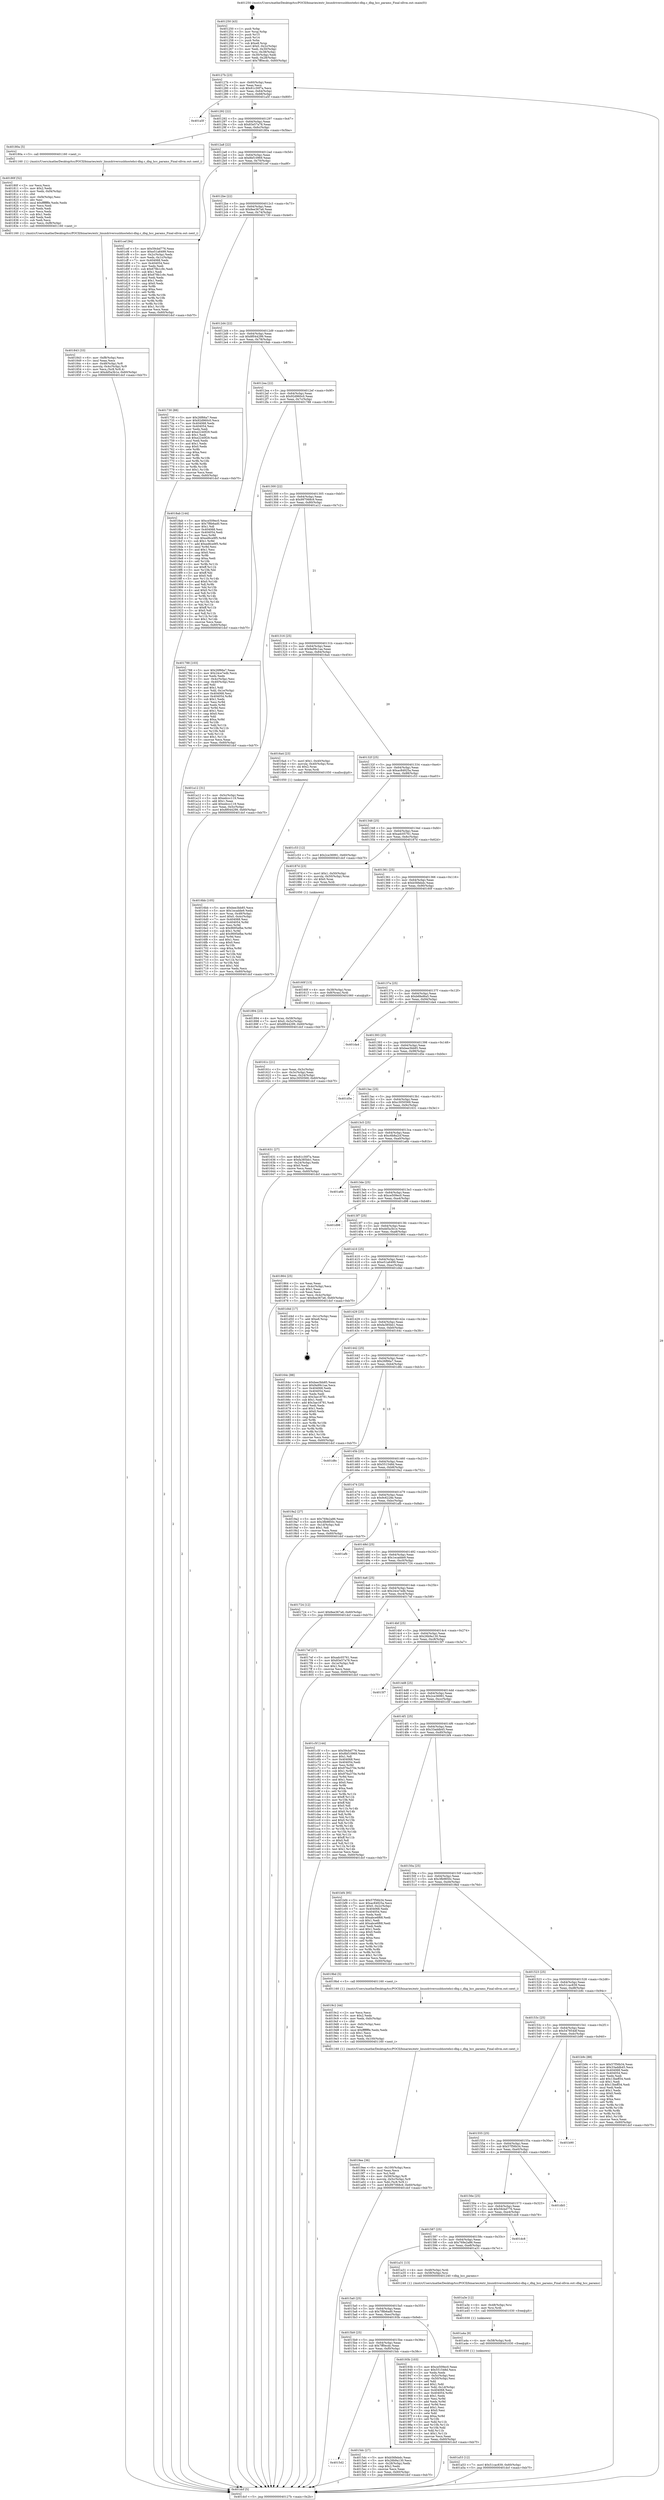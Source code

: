 digraph "0x401250" {
  label = "0x401250 (/mnt/c/Users/mathe/Desktop/tcc/POCII/binaries/extr_linuxdriversusbhostehci-dbg.c_dbg_hcc_params_Final-ollvm.out::main(0))"
  labelloc = "t"
  node[shape=record]

  Entry [label="",width=0.3,height=0.3,shape=circle,fillcolor=black,style=filled]
  "0x40127b" [label="{
     0x40127b [23]\l
     | [instrs]\l
     &nbsp;&nbsp;0x40127b \<+3\>: mov -0x60(%rbp),%eax\l
     &nbsp;&nbsp;0x40127e \<+2\>: mov %eax,%ecx\l
     &nbsp;&nbsp;0x401280 \<+6\>: sub $0x81c30f7a,%ecx\l
     &nbsp;&nbsp;0x401286 \<+3\>: mov %eax,-0x64(%rbp)\l
     &nbsp;&nbsp;0x401289 \<+3\>: mov %ecx,-0x68(%rbp)\l
     &nbsp;&nbsp;0x40128c \<+6\>: je 0000000000401a5f \<main+0x80f\>\l
  }"]
  "0x401a5f" [label="{
     0x401a5f\l
  }", style=dashed]
  "0x401292" [label="{
     0x401292 [22]\l
     | [instrs]\l
     &nbsp;&nbsp;0x401292 \<+5\>: jmp 0000000000401297 \<main+0x47\>\l
     &nbsp;&nbsp;0x401297 \<+3\>: mov -0x64(%rbp),%eax\l
     &nbsp;&nbsp;0x40129a \<+5\>: sub $0x83e57a78,%eax\l
     &nbsp;&nbsp;0x40129f \<+3\>: mov %eax,-0x6c(%rbp)\l
     &nbsp;&nbsp;0x4012a2 \<+6\>: je 000000000040180a \<main+0x5ba\>\l
  }"]
  Exit [label="",width=0.3,height=0.3,shape=circle,fillcolor=black,style=filled,peripheries=2]
  "0x40180a" [label="{
     0x40180a [5]\l
     | [instrs]\l
     &nbsp;&nbsp;0x40180a \<+5\>: call 0000000000401160 \<next_i\>\l
     | [calls]\l
     &nbsp;&nbsp;0x401160 \{1\} (/mnt/c/Users/mathe/Desktop/tcc/POCII/binaries/extr_linuxdriversusbhostehci-dbg.c_dbg_hcc_params_Final-ollvm.out::next_i)\l
  }"]
  "0x4012a8" [label="{
     0x4012a8 [22]\l
     | [instrs]\l
     &nbsp;&nbsp;0x4012a8 \<+5\>: jmp 00000000004012ad \<main+0x5d\>\l
     &nbsp;&nbsp;0x4012ad \<+3\>: mov -0x64(%rbp),%eax\l
     &nbsp;&nbsp;0x4012b0 \<+5\>: sub $0x8bf10969,%eax\l
     &nbsp;&nbsp;0x4012b5 \<+3\>: mov %eax,-0x70(%rbp)\l
     &nbsp;&nbsp;0x4012b8 \<+6\>: je 0000000000401cef \<main+0xa9f\>\l
  }"]
  "0x401a53" [label="{
     0x401a53 [12]\l
     | [instrs]\l
     &nbsp;&nbsp;0x401a53 \<+7\>: movl $0x51cac839,-0x60(%rbp)\l
     &nbsp;&nbsp;0x401a5a \<+5\>: jmp 0000000000401dcf \<main+0xb7f\>\l
  }"]
  "0x401cef" [label="{
     0x401cef [94]\l
     | [instrs]\l
     &nbsp;&nbsp;0x401cef \<+5\>: mov $0x59cbd776,%eax\l
     &nbsp;&nbsp;0x401cf4 \<+5\>: mov $0xe51a6499,%ecx\l
     &nbsp;&nbsp;0x401cf9 \<+3\>: mov -0x2c(%rbp),%edx\l
     &nbsp;&nbsp;0x401cfc \<+3\>: mov %edx,-0x1c(%rbp)\l
     &nbsp;&nbsp;0x401cff \<+7\>: mov 0x404068,%edx\l
     &nbsp;&nbsp;0x401d06 \<+7\>: mov 0x404054,%esi\l
     &nbsp;&nbsp;0x401d0d \<+2\>: mov %edx,%edi\l
     &nbsp;&nbsp;0x401d0f \<+6\>: sub $0x678b1c9c,%edi\l
     &nbsp;&nbsp;0x401d15 \<+3\>: sub $0x1,%edi\l
     &nbsp;&nbsp;0x401d18 \<+6\>: add $0x678b1c9c,%edi\l
     &nbsp;&nbsp;0x401d1e \<+3\>: imul %edi,%edx\l
     &nbsp;&nbsp;0x401d21 \<+3\>: and $0x1,%edx\l
     &nbsp;&nbsp;0x401d24 \<+3\>: cmp $0x0,%edx\l
     &nbsp;&nbsp;0x401d27 \<+4\>: sete %r8b\l
     &nbsp;&nbsp;0x401d2b \<+3\>: cmp $0xa,%esi\l
     &nbsp;&nbsp;0x401d2e \<+4\>: setl %r9b\l
     &nbsp;&nbsp;0x401d32 \<+3\>: mov %r8b,%r10b\l
     &nbsp;&nbsp;0x401d35 \<+3\>: and %r9b,%r10b\l
     &nbsp;&nbsp;0x401d38 \<+3\>: xor %r9b,%r8b\l
     &nbsp;&nbsp;0x401d3b \<+3\>: or %r8b,%r10b\l
     &nbsp;&nbsp;0x401d3e \<+4\>: test $0x1,%r10b\l
     &nbsp;&nbsp;0x401d42 \<+3\>: cmovne %ecx,%eax\l
     &nbsp;&nbsp;0x401d45 \<+3\>: mov %eax,-0x60(%rbp)\l
     &nbsp;&nbsp;0x401d48 \<+5\>: jmp 0000000000401dcf \<main+0xb7f\>\l
  }"]
  "0x4012be" [label="{
     0x4012be [22]\l
     | [instrs]\l
     &nbsp;&nbsp;0x4012be \<+5\>: jmp 00000000004012c3 \<main+0x73\>\l
     &nbsp;&nbsp;0x4012c3 \<+3\>: mov -0x64(%rbp),%eax\l
     &nbsp;&nbsp;0x4012c6 \<+5\>: sub $0x8ee367a6,%eax\l
     &nbsp;&nbsp;0x4012cb \<+3\>: mov %eax,-0x74(%rbp)\l
     &nbsp;&nbsp;0x4012ce \<+6\>: je 0000000000401730 \<main+0x4e0\>\l
  }"]
  "0x401a4a" [label="{
     0x401a4a [9]\l
     | [instrs]\l
     &nbsp;&nbsp;0x401a4a \<+4\>: mov -0x58(%rbp),%rdi\l
     &nbsp;&nbsp;0x401a4e \<+5\>: call 0000000000401030 \<free@plt\>\l
     | [calls]\l
     &nbsp;&nbsp;0x401030 \{1\} (unknown)\l
  }"]
  "0x401730" [label="{
     0x401730 [88]\l
     | [instrs]\l
     &nbsp;&nbsp;0x401730 \<+5\>: mov $0x26f66a7,%eax\l
     &nbsp;&nbsp;0x401735 \<+5\>: mov $0x92d960c0,%ecx\l
     &nbsp;&nbsp;0x40173a \<+7\>: mov 0x404068,%edx\l
     &nbsp;&nbsp;0x401741 \<+7\>: mov 0x404054,%esi\l
     &nbsp;&nbsp;0x401748 \<+2\>: mov %edx,%edi\l
     &nbsp;&nbsp;0x40174a \<+6\>: add $0xe2240f29,%edi\l
     &nbsp;&nbsp;0x401750 \<+3\>: sub $0x1,%edi\l
     &nbsp;&nbsp;0x401753 \<+6\>: sub $0xe2240f29,%edi\l
     &nbsp;&nbsp;0x401759 \<+3\>: imul %edi,%edx\l
     &nbsp;&nbsp;0x40175c \<+3\>: and $0x1,%edx\l
     &nbsp;&nbsp;0x40175f \<+3\>: cmp $0x0,%edx\l
     &nbsp;&nbsp;0x401762 \<+4\>: sete %r8b\l
     &nbsp;&nbsp;0x401766 \<+3\>: cmp $0xa,%esi\l
     &nbsp;&nbsp;0x401769 \<+4\>: setl %r9b\l
     &nbsp;&nbsp;0x40176d \<+3\>: mov %r8b,%r10b\l
     &nbsp;&nbsp;0x401770 \<+3\>: and %r9b,%r10b\l
     &nbsp;&nbsp;0x401773 \<+3\>: xor %r9b,%r8b\l
     &nbsp;&nbsp;0x401776 \<+3\>: or %r8b,%r10b\l
     &nbsp;&nbsp;0x401779 \<+4\>: test $0x1,%r10b\l
     &nbsp;&nbsp;0x40177d \<+3\>: cmovne %ecx,%eax\l
     &nbsp;&nbsp;0x401780 \<+3\>: mov %eax,-0x60(%rbp)\l
     &nbsp;&nbsp;0x401783 \<+5\>: jmp 0000000000401dcf \<main+0xb7f\>\l
  }"]
  "0x4012d4" [label="{
     0x4012d4 [22]\l
     | [instrs]\l
     &nbsp;&nbsp;0x4012d4 \<+5\>: jmp 00000000004012d9 \<main+0x89\>\l
     &nbsp;&nbsp;0x4012d9 \<+3\>: mov -0x64(%rbp),%eax\l
     &nbsp;&nbsp;0x4012dc \<+5\>: sub $0x8f044299,%eax\l
     &nbsp;&nbsp;0x4012e1 \<+3\>: mov %eax,-0x78(%rbp)\l
     &nbsp;&nbsp;0x4012e4 \<+6\>: je 00000000004018ab \<main+0x65b\>\l
  }"]
  "0x401a3e" [label="{
     0x401a3e [12]\l
     | [instrs]\l
     &nbsp;&nbsp;0x401a3e \<+4\>: mov -0x48(%rbp),%rsi\l
     &nbsp;&nbsp;0x401a42 \<+3\>: mov %rsi,%rdi\l
     &nbsp;&nbsp;0x401a45 \<+5\>: call 0000000000401030 \<free@plt\>\l
     | [calls]\l
     &nbsp;&nbsp;0x401030 \{1\} (unknown)\l
  }"]
  "0x4018ab" [label="{
     0x4018ab [144]\l
     | [instrs]\l
     &nbsp;&nbsp;0x4018ab \<+5\>: mov $0xce509ec0,%eax\l
     &nbsp;&nbsp;0x4018b0 \<+5\>: mov $0x7f8b6ad0,%ecx\l
     &nbsp;&nbsp;0x4018b5 \<+2\>: mov $0x1,%dl\l
     &nbsp;&nbsp;0x4018b7 \<+7\>: mov 0x404068,%esi\l
     &nbsp;&nbsp;0x4018be \<+7\>: mov 0x404054,%edi\l
     &nbsp;&nbsp;0x4018c5 \<+3\>: mov %esi,%r8d\l
     &nbsp;&nbsp;0x4018c8 \<+7\>: sub $0xed6ce9f5,%r8d\l
     &nbsp;&nbsp;0x4018cf \<+4\>: sub $0x1,%r8d\l
     &nbsp;&nbsp;0x4018d3 \<+7\>: add $0xed6ce9f5,%r8d\l
     &nbsp;&nbsp;0x4018da \<+4\>: imul %r8d,%esi\l
     &nbsp;&nbsp;0x4018de \<+3\>: and $0x1,%esi\l
     &nbsp;&nbsp;0x4018e1 \<+3\>: cmp $0x0,%esi\l
     &nbsp;&nbsp;0x4018e4 \<+4\>: sete %r9b\l
     &nbsp;&nbsp;0x4018e8 \<+3\>: cmp $0xa,%edi\l
     &nbsp;&nbsp;0x4018eb \<+4\>: setl %r10b\l
     &nbsp;&nbsp;0x4018ef \<+3\>: mov %r9b,%r11b\l
     &nbsp;&nbsp;0x4018f2 \<+4\>: xor $0xff,%r11b\l
     &nbsp;&nbsp;0x4018f6 \<+3\>: mov %r10b,%bl\l
     &nbsp;&nbsp;0x4018f9 \<+3\>: xor $0xff,%bl\l
     &nbsp;&nbsp;0x4018fc \<+3\>: xor $0x0,%dl\l
     &nbsp;&nbsp;0x4018ff \<+3\>: mov %r11b,%r14b\l
     &nbsp;&nbsp;0x401902 \<+4\>: and $0x0,%r14b\l
     &nbsp;&nbsp;0x401906 \<+3\>: and %dl,%r9b\l
     &nbsp;&nbsp;0x401909 \<+3\>: mov %bl,%r15b\l
     &nbsp;&nbsp;0x40190c \<+4\>: and $0x0,%r15b\l
     &nbsp;&nbsp;0x401910 \<+3\>: and %dl,%r10b\l
     &nbsp;&nbsp;0x401913 \<+3\>: or %r9b,%r14b\l
     &nbsp;&nbsp;0x401916 \<+3\>: or %r10b,%r15b\l
     &nbsp;&nbsp;0x401919 \<+3\>: xor %r15b,%r14b\l
     &nbsp;&nbsp;0x40191c \<+3\>: or %bl,%r11b\l
     &nbsp;&nbsp;0x40191f \<+4\>: xor $0xff,%r11b\l
     &nbsp;&nbsp;0x401923 \<+3\>: or $0x0,%dl\l
     &nbsp;&nbsp;0x401926 \<+3\>: and %dl,%r11b\l
     &nbsp;&nbsp;0x401929 \<+3\>: or %r11b,%r14b\l
     &nbsp;&nbsp;0x40192c \<+4\>: test $0x1,%r14b\l
     &nbsp;&nbsp;0x401930 \<+3\>: cmovne %ecx,%eax\l
     &nbsp;&nbsp;0x401933 \<+3\>: mov %eax,-0x60(%rbp)\l
     &nbsp;&nbsp;0x401936 \<+5\>: jmp 0000000000401dcf \<main+0xb7f\>\l
  }"]
  "0x4012ea" [label="{
     0x4012ea [22]\l
     | [instrs]\l
     &nbsp;&nbsp;0x4012ea \<+5\>: jmp 00000000004012ef \<main+0x9f\>\l
     &nbsp;&nbsp;0x4012ef \<+3\>: mov -0x64(%rbp),%eax\l
     &nbsp;&nbsp;0x4012f2 \<+5\>: sub $0x92d960c0,%eax\l
     &nbsp;&nbsp;0x4012f7 \<+3\>: mov %eax,-0x7c(%rbp)\l
     &nbsp;&nbsp;0x4012fa \<+6\>: je 0000000000401788 \<main+0x538\>\l
  }"]
  "0x4019ee" [label="{
     0x4019ee [36]\l
     | [instrs]\l
     &nbsp;&nbsp;0x4019ee \<+6\>: mov -0x100(%rbp),%ecx\l
     &nbsp;&nbsp;0x4019f4 \<+3\>: imul %eax,%ecx\l
     &nbsp;&nbsp;0x4019f7 \<+3\>: mov %cl,%dil\l
     &nbsp;&nbsp;0x4019fa \<+4\>: mov -0x58(%rbp),%r8\l
     &nbsp;&nbsp;0x4019fe \<+4\>: movslq -0x5c(%rbp),%r9\l
     &nbsp;&nbsp;0x401a02 \<+4\>: mov %dil,(%r8,%r9,1)\l
     &nbsp;&nbsp;0x401a06 \<+7\>: movl $0x997068c9,-0x60(%rbp)\l
     &nbsp;&nbsp;0x401a0d \<+5\>: jmp 0000000000401dcf \<main+0xb7f\>\l
  }"]
  "0x401788" [label="{
     0x401788 [103]\l
     | [instrs]\l
     &nbsp;&nbsp;0x401788 \<+5\>: mov $0x26f66a7,%eax\l
     &nbsp;&nbsp;0x40178d \<+5\>: mov $0x24ce7edb,%ecx\l
     &nbsp;&nbsp;0x401792 \<+2\>: xor %edx,%edx\l
     &nbsp;&nbsp;0x401794 \<+3\>: mov -0x4c(%rbp),%esi\l
     &nbsp;&nbsp;0x401797 \<+3\>: cmp -0x40(%rbp),%esi\l
     &nbsp;&nbsp;0x40179a \<+4\>: setl %dil\l
     &nbsp;&nbsp;0x40179e \<+4\>: and $0x1,%dil\l
     &nbsp;&nbsp;0x4017a2 \<+4\>: mov %dil,-0x1e(%rbp)\l
     &nbsp;&nbsp;0x4017a6 \<+7\>: mov 0x404068,%esi\l
     &nbsp;&nbsp;0x4017ad \<+8\>: mov 0x404054,%r8d\l
     &nbsp;&nbsp;0x4017b5 \<+3\>: sub $0x1,%edx\l
     &nbsp;&nbsp;0x4017b8 \<+3\>: mov %esi,%r9d\l
     &nbsp;&nbsp;0x4017bb \<+3\>: add %edx,%r9d\l
     &nbsp;&nbsp;0x4017be \<+4\>: imul %r9d,%esi\l
     &nbsp;&nbsp;0x4017c2 \<+3\>: and $0x1,%esi\l
     &nbsp;&nbsp;0x4017c5 \<+3\>: cmp $0x0,%esi\l
     &nbsp;&nbsp;0x4017c8 \<+4\>: sete %dil\l
     &nbsp;&nbsp;0x4017cc \<+4\>: cmp $0xa,%r8d\l
     &nbsp;&nbsp;0x4017d0 \<+4\>: setl %r10b\l
     &nbsp;&nbsp;0x4017d4 \<+3\>: mov %dil,%r11b\l
     &nbsp;&nbsp;0x4017d7 \<+3\>: and %r10b,%r11b\l
     &nbsp;&nbsp;0x4017da \<+3\>: xor %r10b,%dil\l
     &nbsp;&nbsp;0x4017dd \<+3\>: or %dil,%r11b\l
     &nbsp;&nbsp;0x4017e0 \<+4\>: test $0x1,%r11b\l
     &nbsp;&nbsp;0x4017e4 \<+3\>: cmovne %ecx,%eax\l
     &nbsp;&nbsp;0x4017e7 \<+3\>: mov %eax,-0x60(%rbp)\l
     &nbsp;&nbsp;0x4017ea \<+5\>: jmp 0000000000401dcf \<main+0xb7f\>\l
  }"]
  "0x401300" [label="{
     0x401300 [22]\l
     | [instrs]\l
     &nbsp;&nbsp;0x401300 \<+5\>: jmp 0000000000401305 \<main+0xb5\>\l
     &nbsp;&nbsp;0x401305 \<+3\>: mov -0x64(%rbp),%eax\l
     &nbsp;&nbsp;0x401308 \<+5\>: sub $0x997068c9,%eax\l
     &nbsp;&nbsp;0x40130d \<+3\>: mov %eax,-0x80(%rbp)\l
     &nbsp;&nbsp;0x401310 \<+6\>: je 0000000000401a12 \<main+0x7c2\>\l
  }"]
  "0x4019c2" [label="{
     0x4019c2 [44]\l
     | [instrs]\l
     &nbsp;&nbsp;0x4019c2 \<+2\>: xor %ecx,%ecx\l
     &nbsp;&nbsp;0x4019c4 \<+5\>: mov $0x2,%edx\l
     &nbsp;&nbsp;0x4019c9 \<+6\>: mov %edx,-0xfc(%rbp)\l
     &nbsp;&nbsp;0x4019cf \<+1\>: cltd\l
     &nbsp;&nbsp;0x4019d0 \<+6\>: mov -0xfc(%rbp),%esi\l
     &nbsp;&nbsp;0x4019d6 \<+2\>: idiv %esi\l
     &nbsp;&nbsp;0x4019d8 \<+6\>: imul $0xfffffffe,%edx,%edx\l
     &nbsp;&nbsp;0x4019de \<+3\>: sub $0x1,%ecx\l
     &nbsp;&nbsp;0x4019e1 \<+2\>: sub %ecx,%edx\l
     &nbsp;&nbsp;0x4019e3 \<+6\>: mov %edx,-0x100(%rbp)\l
     &nbsp;&nbsp;0x4019e9 \<+5\>: call 0000000000401160 \<next_i\>\l
     | [calls]\l
     &nbsp;&nbsp;0x401160 \{1\} (/mnt/c/Users/mathe/Desktop/tcc/POCII/binaries/extr_linuxdriversusbhostehci-dbg.c_dbg_hcc_params_Final-ollvm.out::next_i)\l
  }"]
  "0x401a12" [label="{
     0x401a12 [31]\l
     | [instrs]\l
     &nbsp;&nbsp;0x401a12 \<+3\>: mov -0x5c(%rbp),%eax\l
     &nbsp;&nbsp;0x401a15 \<+5\>: sub $0xedccc119,%eax\l
     &nbsp;&nbsp;0x401a1a \<+3\>: add $0x1,%eax\l
     &nbsp;&nbsp;0x401a1d \<+5\>: add $0xedccc119,%eax\l
     &nbsp;&nbsp;0x401a22 \<+3\>: mov %eax,-0x5c(%rbp)\l
     &nbsp;&nbsp;0x401a25 \<+7\>: movl $0x8f044299,-0x60(%rbp)\l
     &nbsp;&nbsp;0x401a2c \<+5\>: jmp 0000000000401dcf \<main+0xb7f\>\l
  }"]
  "0x401316" [label="{
     0x401316 [25]\l
     | [instrs]\l
     &nbsp;&nbsp;0x401316 \<+5\>: jmp 000000000040131b \<main+0xcb\>\l
     &nbsp;&nbsp;0x40131b \<+3\>: mov -0x64(%rbp),%eax\l
     &nbsp;&nbsp;0x40131e \<+5\>: sub $0x9a99c1aa,%eax\l
     &nbsp;&nbsp;0x401323 \<+6\>: mov %eax,-0x84(%rbp)\l
     &nbsp;&nbsp;0x401329 \<+6\>: je 00000000004016a4 \<main+0x454\>\l
  }"]
  "0x401894" [label="{
     0x401894 [23]\l
     | [instrs]\l
     &nbsp;&nbsp;0x401894 \<+4\>: mov %rax,-0x58(%rbp)\l
     &nbsp;&nbsp;0x401898 \<+7\>: movl $0x0,-0x5c(%rbp)\l
     &nbsp;&nbsp;0x40189f \<+7\>: movl $0x8f044299,-0x60(%rbp)\l
     &nbsp;&nbsp;0x4018a6 \<+5\>: jmp 0000000000401dcf \<main+0xb7f\>\l
  }"]
  "0x4016a4" [label="{
     0x4016a4 [23]\l
     | [instrs]\l
     &nbsp;&nbsp;0x4016a4 \<+7\>: movl $0x1,-0x40(%rbp)\l
     &nbsp;&nbsp;0x4016ab \<+4\>: movslq -0x40(%rbp),%rax\l
     &nbsp;&nbsp;0x4016af \<+4\>: shl $0x2,%rax\l
     &nbsp;&nbsp;0x4016b3 \<+3\>: mov %rax,%rdi\l
     &nbsp;&nbsp;0x4016b6 \<+5\>: call 0000000000401050 \<malloc@plt\>\l
     | [calls]\l
     &nbsp;&nbsp;0x401050 \{1\} (unknown)\l
  }"]
  "0x40132f" [label="{
     0x40132f [25]\l
     | [instrs]\l
     &nbsp;&nbsp;0x40132f \<+5\>: jmp 0000000000401334 \<main+0xe4\>\l
     &nbsp;&nbsp;0x401334 \<+3\>: mov -0x64(%rbp),%eax\l
     &nbsp;&nbsp;0x401337 \<+5\>: sub $0xac84925a,%eax\l
     &nbsp;&nbsp;0x40133c \<+6\>: mov %eax,-0x88(%rbp)\l
     &nbsp;&nbsp;0x401342 \<+6\>: je 0000000000401c53 \<main+0xa03\>\l
  }"]
  "0x401843" [label="{
     0x401843 [33]\l
     | [instrs]\l
     &nbsp;&nbsp;0x401843 \<+6\>: mov -0xf8(%rbp),%ecx\l
     &nbsp;&nbsp;0x401849 \<+3\>: imul %eax,%ecx\l
     &nbsp;&nbsp;0x40184c \<+4\>: mov -0x48(%rbp),%r8\l
     &nbsp;&nbsp;0x401850 \<+4\>: movslq -0x4c(%rbp),%r9\l
     &nbsp;&nbsp;0x401854 \<+4\>: mov %ecx,(%r8,%r9,4)\l
     &nbsp;&nbsp;0x401858 \<+7\>: movl $0xdd5a3b1e,-0x60(%rbp)\l
     &nbsp;&nbsp;0x40185f \<+5\>: jmp 0000000000401dcf \<main+0xb7f\>\l
  }"]
  "0x401c53" [label="{
     0x401c53 [12]\l
     | [instrs]\l
     &nbsp;&nbsp;0x401c53 \<+7\>: movl $0x2ce36991,-0x60(%rbp)\l
     &nbsp;&nbsp;0x401c5a \<+5\>: jmp 0000000000401dcf \<main+0xb7f\>\l
  }"]
  "0x401348" [label="{
     0x401348 [25]\l
     | [instrs]\l
     &nbsp;&nbsp;0x401348 \<+5\>: jmp 000000000040134d \<main+0xfd\>\l
     &nbsp;&nbsp;0x40134d \<+3\>: mov -0x64(%rbp),%eax\l
     &nbsp;&nbsp;0x401350 \<+5\>: sub $0xadc05761,%eax\l
     &nbsp;&nbsp;0x401355 \<+6\>: mov %eax,-0x8c(%rbp)\l
     &nbsp;&nbsp;0x40135b \<+6\>: je 000000000040187d \<main+0x62d\>\l
  }"]
  "0x40180f" [label="{
     0x40180f [52]\l
     | [instrs]\l
     &nbsp;&nbsp;0x40180f \<+2\>: xor %ecx,%ecx\l
     &nbsp;&nbsp;0x401811 \<+5\>: mov $0x2,%edx\l
     &nbsp;&nbsp;0x401816 \<+6\>: mov %edx,-0xf4(%rbp)\l
     &nbsp;&nbsp;0x40181c \<+1\>: cltd\l
     &nbsp;&nbsp;0x40181d \<+6\>: mov -0xf4(%rbp),%esi\l
     &nbsp;&nbsp;0x401823 \<+2\>: idiv %esi\l
     &nbsp;&nbsp;0x401825 \<+6\>: imul $0xfffffffe,%edx,%edx\l
     &nbsp;&nbsp;0x40182b \<+2\>: mov %ecx,%edi\l
     &nbsp;&nbsp;0x40182d \<+2\>: sub %edx,%edi\l
     &nbsp;&nbsp;0x40182f \<+2\>: mov %ecx,%edx\l
     &nbsp;&nbsp;0x401831 \<+3\>: sub $0x1,%edx\l
     &nbsp;&nbsp;0x401834 \<+2\>: add %edx,%edi\l
     &nbsp;&nbsp;0x401836 \<+2\>: sub %edi,%ecx\l
     &nbsp;&nbsp;0x401838 \<+6\>: mov %ecx,-0xf8(%rbp)\l
     &nbsp;&nbsp;0x40183e \<+5\>: call 0000000000401160 \<next_i\>\l
     | [calls]\l
     &nbsp;&nbsp;0x401160 \{1\} (/mnt/c/Users/mathe/Desktop/tcc/POCII/binaries/extr_linuxdriversusbhostehci-dbg.c_dbg_hcc_params_Final-ollvm.out::next_i)\l
  }"]
  "0x40187d" [label="{
     0x40187d [23]\l
     | [instrs]\l
     &nbsp;&nbsp;0x40187d \<+7\>: movl $0x1,-0x50(%rbp)\l
     &nbsp;&nbsp;0x401884 \<+4\>: movslq -0x50(%rbp),%rax\l
     &nbsp;&nbsp;0x401888 \<+4\>: shl $0x0,%rax\l
     &nbsp;&nbsp;0x40188c \<+3\>: mov %rax,%rdi\l
     &nbsp;&nbsp;0x40188f \<+5\>: call 0000000000401050 \<malloc@plt\>\l
     | [calls]\l
     &nbsp;&nbsp;0x401050 \{1\} (unknown)\l
  }"]
  "0x401361" [label="{
     0x401361 [25]\l
     | [instrs]\l
     &nbsp;&nbsp;0x401361 \<+5\>: jmp 0000000000401366 \<main+0x116\>\l
     &nbsp;&nbsp;0x401366 \<+3\>: mov -0x64(%rbp),%eax\l
     &nbsp;&nbsp;0x401369 \<+5\>: sub $0xb56febdc,%eax\l
     &nbsp;&nbsp;0x40136e \<+6\>: mov %eax,-0x90(%rbp)\l
     &nbsp;&nbsp;0x401374 \<+6\>: je 000000000040160f \<main+0x3bf\>\l
  }"]
  "0x4016bb" [label="{
     0x4016bb [105]\l
     | [instrs]\l
     &nbsp;&nbsp;0x4016bb \<+5\>: mov $0xbee3bb85,%ecx\l
     &nbsp;&nbsp;0x4016c0 \<+5\>: mov $0x1ecadde9,%edx\l
     &nbsp;&nbsp;0x4016c5 \<+4\>: mov %rax,-0x48(%rbp)\l
     &nbsp;&nbsp;0x4016c9 \<+7\>: movl $0x0,-0x4c(%rbp)\l
     &nbsp;&nbsp;0x4016d0 \<+7\>: mov 0x404068,%esi\l
     &nbsp;&nbsp;0x4016d7 \<+8\>: mov 0x404054,%r8d\l
     &nbsp;&nbsp;0x4016df \<+3\>: mov %esi,%r9d\l
     &nbsp;&nbsp;0x4016e2 \<+7\>: sub $0x9695efbe,%r9d\l
     &nbsp;&nbsp;0x4016e9 \<+4\>: sub $0x1,%r9d\l
     &nbsp;&nbsp;0x4016ed \<+7\>: add $0x9695efbe,%r9d\l
     &nbsp;&nbsp;0x4016f4 \<+4\>: imul %r9d,%esi\l
     &nbsp;&nbsp;0x4016f8 \<+3\>: and $0x1,%esi\l
     &nbsp;&nbsp;0x4016fb \<+3\>: cmp $0x0,%esi\l
     &nbsp;&nbsp;0x4016fe \<+4\>: sete %r10b\l
     &nbsp;&nbsp;0x401702 \<+4\>: cmp $0xa,%r8d\l
     &nbsp;&nbsp;0x401706 \<+4\>: setl %r11b\l
     &nbsp;&nbsp;0x40170a \<+3\>: mov %r10b,%bl\l
     &nbsp;&nbsp;0x40170d \<+3\>: and %r11b,%bl\l
     &nbsp;&nbsp;0x401710 \<+3\>: xor %r11b,%r10b\l
     &nbsp;&nbsp;0x401713 \<+3\>: or %r10b,%bl\l
     &nbsp;&nbsp;0x401716 \<+3\>: test $0x1,%bl\l
     &nbsp;&nbsp;0x401719 \<+3\>: cmovne %edx,%ecx\l
     &nbsp;&nbsp;0x40171c \<+3\>: mov %ecx,-0x60(%rbp)\l
     &nbsp;&nbsp;0x40171f \<+5\>: jmp 0000000000401dcf \<main+0xb7f\>\l
  }"]
  "0x40160f" [label="{
     0x40160f [13]\l
     | [instrs]\l
     &nbsp;&nbsp;0x40160f \<+4\>: mov -0x38(%rbp),%rax\l
     &nbsp;&nbsp;0x401613 \<+4\>: mov 0x8(%rax),%rdi\l
     &nbsp;&nbsp;0x401617 \<+5\>: call 0000000000401060 \<atoi@plt\>\l
     | [calls]\l
     &nbsp;&nbsp;0x401060 \{1\} (unknown)\l
  }"]
  "0x40137a" [label="{
     0x40137a [25]\l
     | [instrs]\l
     &nbsp;&nbsp;0x40137a \<+5\>: jmp 000000000040137f \<main+0x12f\>\l
     &nbsp;&nbsp;0x40137f \<+3\>: mov -0x64(%rbp),%eax\l
     &nbsp;&nbsp;0x401382 \<+5\>: sub $0xb6fed6a5,%eax\l
     &nbsp;&nbsp;0x401387 \<+6\>: mov %eax,-0x94(%rbp)\l
     &nbsp;&nbsp;0x40138d \<+6\>: je 0000000000401da4 \<main+0xb54\>\l
  }"]
  "0x40161c" [label="{
     0x40161c [21]\l
     | [instrs]\l
     &nbsp;&nbsp;0x40161c \<+3\>: mov %eax,-0x3c(%rbp)\l
     &nbsp;&nbsp;0x40161f \<+3\>: mov -0x3c(%rbp),%eax\l
     &nbsp;&nbsp;0x401622 \<+3\>: mov %eax,-0x24(%rbp)\l
     &nbsp;&nbsp;0x401625 \<+7\>: movl $0xc3050569,-0x60(%rbp)\l
     &nbsp;&nbsp;0x40162c \<+5\>: jmp 0000000000401dcf \<main+0xb7f\>\l
  }"]
  "0x401da4" [label="{
     0x401da4\l
  }", style=dashed]
  "0x401393" [label="{
     0x401393 [25]\l
     | [instrs]\l
     &nbsp;&nbsp;0x401393 \<+5\>: jmp 0000000000401398 \<main+0x148\>\l
     &nbsp;&nbsp;0x401398 \<+3\>: mov -0x64(%rbp),%eax\l
     &nbsp;&nbsp;0x40139b \<+5\>: sub $0xbee3bb85,%eax\l
     &nbsp;&nbsp;0x4013a0 \<+6\>: mov %eax,-0x98(%rbp)\l
     &nbsp;&nbsp;0x4013a6 \<+6\>: je 0000000000401d5e \<main+0xb0e\>\l
  }"]
  "0x401250" [label="{
     0x401250 [43]\l
     | [instrs]\l
     &nbsp;&nbsp;0x401250 \<+1\>: push %rbp\l
     &nbsp;&nbsp;0x401251 \<+3\>: mov %rsp,%rbp\l
     &nbsp;&nbsp;0x401254 \<+2\>: push %r15\l
     &nbsp;&nbsp;0x401256 \<+2\>: push %r14\l
     &nbsp;&nbsp;0x401258 \<+1\>: push %rbx\l
     &nbsp;&nbsp;0x401259 \<+7\>: sub $0xe8,%rsp\l
     &nbsp;&nbsp;0x401260 \<+7\>: movl $0x0,-0x2c(%rbp)\l
     &nbsp;&nbsp;0x401267 \<+3\>: mov %edi,-0x30(%rbp)\l
     &nbsp;&nbsp;0x40126a \<+4\>: mov %rsi,-0x38(%rbp)\l
     &nbsp;&nbsp;0x40126e \<+3\>: mov -0x30(%rbp),%edi\l
     &nbsp;&nbsp;0x401271 \<+3\>: mov %edi,-0x28(%rbp)\l
     &nbsp;&nbsp;0x401274 \<+7\>: movl $0x7ff0ecdc,-0x60(%rbp)\l
  }"]
  "0x401d5e" [label="{
     0x401d5e\l
  }", style=dashed]
  "0x4013ac" [label="{
     0x4013ac [25]\l
     | [instrs]\l
     &nbsp;&nbsp;0x4013ac \<+5\>: jmp 00000000004013b1 \<main+0x161\>\l
     &nbsp;&nbsp;0x4013b1 \<+3\>: mov -0x64(%rbp),%eax\l
     &nbsp;&nbsp;0x4013b4 \<+5\>: sub $0xc3050569,%eax\l
     &nbsp;&nbsp;0x4013b9 \<+6\>: mov %eax,-0x9c(%rbp)\l
     &nbsp;&nbsp;0x4013bf \<+6\>: je 0000000000401631 \<main+0x3e1\>\l
  }"]
  "0x401dcf" [label="{
     0x401dcf [5]\l
     | [instrs]\l
     &nbsp;&nbsp;0x401dcf \<+5\>: jmp 000000000040127b \<main+0x2b\>\l
  }"]
  "0x401631" [label="{
     0x401631 [27]\l
     | [instrs]\l
     &nbsp;&nbsp;0x401631 \<+5\>: mov $0x81c30f7a,%eax\l
     &nbsp;&nbsp;0x401636 \<+5\>: mov $0xfa385bb1,%ecx\l
     &nbsp;&nbsp;0x40163b \<+3\>: mov -0x24(%rbp),%edx\l
     &nbsp;&nbsp;0x40163e \<+3\>: cmp $0x0,%edx\l
     &nbsp;&nbsp;0x401641 \<+3\>: cmove %ecx,%eax\l
     &nbsp;&nbsp;0x401644 \<+3\>: mov %eax,-0x60(%rbp)\l
     &nbsp;&nbsp;0x401647 \<+5\>: jmp 0000000000401dcf \<main+0xb7f\>\l
  }"]
  "0x4013c5" [label="{
     0x4013c5 [25]\l
     | [instrs]\l
     &nbsp;&nbsp;0x4013c5 \<+5\>: jmp 00000000004013ca \<main+0x17a\>\l
     &nbsp;&nbsp;0x4013ca \<+3\>: mov -0x64(%rbp),%eax\l
     &nbsp;&nbsp;0x4013cd \<+5\>: sub $0xc6b8a2cf,%eax\l
     &nbsp;&nbsp;0x4013d2 \<+6\>: mov %eax,-0xa0(%rbp)\l
     &nbsp;&nbsp;0x4013d8 \<+6\>: je 0000000000401a6b \<main+0x81b\>\l
  }"]
  "0x4015d2" [label="{
     0x4015d2\l
  }", style=dashed]
  "0x401a6b" [label="{
     0x401a6b\l
  }", style=dashed]
  "0x4013de" [label="{
     0x4013de [25]\l
     | [instrs]\l
     &nbsp;&nbsp;0x4013de \<+5\>: jmp 00000000004013e3 \<main+0x193\>\l
     &nbsp;&nbsp;0x4013e3 \<+3\>: mov -0x64(%rbp),%eax\l
     &nbsp;&nbsp;0x4013e6 \<+5\>: sub $0xce509ec0,%eax\l
     &nbsp;&nbsp;0x4013eb \<+6\>: mov %eax,-0xa4(%rbp)\l
     &nbsp;&nbsp;0x4013f1 \<+6\>: je 0000000000401d98 \<main+0xb48\>\l
  }"]
  "0x4015dc" [label="{
     0x4015dc [27]\l
     | [instrs]\l
     &nbsp;&nbsp;0x4015dc \<+5\>: mov $0xb56febdc,%eax\l
     &nbsp;&nbsp;0x4015e1 \<+5\>: mov $0x26b9a130,%ecx\l
     &nbsp;&nbsp;0x4015e6 \<+3\>: mov -0x28(%rbp),%edx\l
     &nbsp;&nbsp;0x4015e9 \<+3\>: cmp $0x2,%edx\l
     &nbsp;&nbsp;0x4015ec \<+3\>: cmovne %ecx,%eax\l
     &nbsp;&nbsp;0x4015ef \<+3\>: mov %eax,-0x60(%rbp)\l
     &nbsp;&nbsp;0x4015f2 \<+5\>: jmp 0000000000401dcf \<main+0xb7f\>\l
  }"]
  "0x401d98" [label="{
     0x401d98\l
  }", style=dashed]
  "0x4013f7" [label="{
     0x4013f7 [25]\l
     | [instrs]\l
     &nbsp;&nbsp;0x4013f7 \<+5\>: jmp 00000000004013fc \<main+0x1ac\>\l
     &nbsp;&nbsp;0x4013fc \<+3\>: mov -0x64(%rbp),%eax\l
     &nbsp;&nbsp;0x4013ff \<+5\>: sub $0xdd5a3b1e,%eax\l
     &nbsp;&nbsp;0x401404 \<+6\>: mov %eax,-0xa8(%rbp)\l
     &nbsp;&nbsp;0x40140a \<+6\>: je 0000000000401864 \<main+0x614\>\l
  }"]
  "0x4015b9" [label="{
     0x4015b9 [25]\l
     | [instrs]\l
     &nbsp;&nbsp;0x4015b9 \<+5\>: jmp 00000000004015be \<main+0x36e\>\l
     &nbsp;&nbsp;0x4015be \<+3\>: mov -0x64(%rbp),%eax\l
     &nbsp;&nbsp;0x4015c1 \<+5\>: sub $0x7ff0ecdc,%eax\l
     &nbsp;&nbsp;0x4015c6 \<+6\>: mov %eax,-0xf0(%rbp)\l
     &nbsp;&nbsp;0x4015cc \<+6\>: je 00000000004015dc \<main+0x38c\>\l
  }"]
  "0x401864" [label="{
     0x401864 [25]\l
     | [instrs]\l
     &nbsp;&nbsp;0x401864 \<+2\>: xor %eax,%eax\l
     &nbsp;&nbsp;0x401866 \<+3\>: mov -0x4c(%rbp),%ecx\l
     &nbsp;&nbsp;0x401869 \<+3\>: sub $0x1,%eax\l
     &nbsp;&nbsp;0x40186c \<+2\>: sub %eax,%ecx\l
     &nbsp;&nbsp;0x40186e \<+3\>: mov %ecx,-0x4c(%rbp)\l
     &nbsp;&nbsp;0x401871 \<+7\>: movl $0x8ee367a6,-0x60(%rbp)\l
     &nbsp;&nbsp;0x401878 \<+5\>: jmp 0000000000401dcf \<main+0xb7f\>\l
  }"]
  "0x401410" [label="{
     0x401410 [25]\l
     | [instrs]\l
     &nbsp;&nbsp;0x401410 \<+5\>: jmp 0000000000401415 \<main+0x1c5\>\l
     &nbsp;&nbsp;0x401415 \<+3\>: mov -0x64(%rbp),%eax\l
     &nbsp;&nbsp;0x401418 \<+5\>: sub $0xe51a6499,%eax\l
     &nbsp;&nbsp;0x40141d \<+6\>: mov %eax,-0xac(%rbp)\l
     &nbsp;&nbsp;0x401423 \<+6\>: je 0000000000401d4d \<main+0xafd\>\l
  }"]
  "0x40193b" [label="{
     0x40193b [103]\l
     | [instrs]\l
     &nbsp;&nbsp;0x40193b \<+5\>: mov $0xce509ec0,%eax\l
     &nbsp;&nbsp;0x401940 \<+5\>: mov $0x551548d,%ecx\l
     &nbsp;&nbsp;0x401945 \<+2\>: xor %edx,%edx\l
     &nbsp;&nbsp;0x401947 \<+3\>: mov -0x5c(%rbp),%esi\l
     &nbsp;&nbsp;0x40194a \<+3\>: cmp -0x50(%rbp),%esi\l
     &nbsp;&nbsp;0x40194d \<+4\>: setl %dil\l
     &nbsp;&nbsp;0x401951 \<+4\>: and $0x1,%dil\l
     &nbsp;&nbsp;0x401955 \<+4\>: mov %dil,-0x1d(%rbp)\l
     &nbsp;&nbsp;0x401959 \<+7\>: mov 0x404068,%esi\l
     &nbsp;&nbsp;0x401960 \<+8\>: mov 0x404054,%r8d\l
     &nbsp;&nbsp;0x401968 \<+3\>: sub $0x1,%edx\l
     &nbsp;&nbsp;0x40196b \<+3\>: mov %esi,%r9d\l
     &nbsp;&nbsp;0x40196e \<+3\>: add %edx,%r9d\l
     &nbsp;&nbsp;0x401971 \<+4\>: imul %r9d,%esi\l
     &nbsp;&nbsp;0x401975 \<+3\>: and $0x1,%esi\l
     &nbsp;&nbsp;0x401978 \<+3\>: cmp $0x0,%esi\l
     &nbsp;&nbsp;0x40197b \<+4\>: sete %dil\l
     &nbsp;&nbsp;0x40197f \<+4\>: cmp $0xa,%r8d\l
     &nbsp;&nbsp;0x401983 \<+4\>: setl %r10b\l
     &nbsp;&nbsp;0x401987 \<+3\>: mov %dil,%r11b\l
     &nbsp;&nbsp;0x40198a \<+3\>: and %r10b,%r11b\l
     &nbsp;&nbsp;0x40198d \<+3\>: xor %r10b,%dil\l
     &nbsp;&nbsp;0x401990 \<+3\>: or %dil,%r11b\l
     &nbsp;&nbsp;0x401993 \<+4\>: test $0x1,%r11b\l
     &nbsp;&nbsp;0x401997 \<+3\>: cmovne %ecx,%eax\l
     &nbsp;&nbsp;0x40199a \<+3\>: mov %eax,-0x60(%rbp)\l
     &nbsp;&nbsp;0x40199d \<+5\>: jmp 0000000000401dcf \<main+0xb7f\>\l
  }"]
  "0x401d4d" [label="{
     0x401d4d [17]\l
     | [instrs]\l
     &nbsp;&nbsp;0x401d4d \<+3\>: mov -0x1c(%rbp),%eax\l
     &nbsp;&nbsp;0x401d50 \<+7\>: add $0xe8,%rsp\l
     &nbsp;&nbsp;0x401d57 \<+1\>: pop %rbx\l
     &nbsp;&nbsp;0x401d58 \<+2\>: pop %r14\l
     &nbsp;&nbsp;0x401d5a \<+2\>: pop %r15\l
     &nbsp;&nbsp;0x401d5c \<+1\>: pop %rbp\l
     &nbsp;&nbsp;0x401d5d \<+1\>: ret\l
  }"]
  "0x401429" [label="{
     0x401429 [25]\l
     | [instrs]\l
     &nbsp;&nbsp;0x401429 \<+5\>: jmp 000000000040142e \<main+0x1de\>\l
     &nbsp;&nbsp;0x40142e \<+3\>: mov -0x64(%rbp),%eax\l
     &nbsp;&nbsp;0x401431 \<+5\>: sub $0xfa385bb1,%eax\l
     &nbsp;&nbsp;0x401436 \<+6\>: mov %eax,-0xb0(%rbp)\l
     &nbsp;&nbsp;0x40143c \<+6\>: je 000000000040164c \<main+0x3fc\>\l
  }"]
  "0x4015a0" [label="{
     0x4015a0 [25]\l
     | [instrs]\l
     &nbsp;&nbsp;0x4015a0 \<+5\>: jmp 00000000004015a5 \<main+0x355\>\l
     &nbsp;&nbsp;0x4015a5 \<+3\>: mov -0x64(%rbp),%eax\l
     &nbsp;&nbsp;0x4015a8 \<+5\>: sub $0x7f8b6ad0,%eax\l
     &nbsp;&nbsp;0x4015ad \<+6\>: mov %eax,-0xec(%rbp)\l
     &nbsp;&nbsp;0x4015b3 \<+6\>: je 000000000040193b \<main+0x6eb\>\l
  }"]
  "0x40164c" [label="{
     0x40164c [88]\l
     | [instrs]\l
     &nbsp;&nbsp;0x40164c \<+5\>: mov $0xbee3bb85,%eax\l
     &nbsp;&nbsp;0x401651 \<+5\>: mov $0x9a99c1aa,%ecx\l
     &nbsp;&nbsp;0x401656 \<+7\>: mov 0x404068,%edx\l
     &nbsp;&nbsp;0x40165d \<+7\>: mov 0x404054,%esi\l
     &nbsp;&nbsp;0x401664 \<+2\>: mov %edx,%edi\l
     &nbsp;&nbsp;0x401666 \<+6\>: sub $0x3ae18781,%edi\l
     &nbsp;&nbsp;0x40166c \<+3\>: sub $0x1,%edi\l
     &nbsp;&nbsp;0x40166f \<+6\>: add $0x3ae18781,%edi\l
     &nbsp;&nbsp;0x401675 \<+3\>: imul %edi,%edx\l
     &nbsp;&nbsp;0x401678 \<+3\>: and $0x1,%edx\l
     &nbsp;&nbsp;0x40167b \<+3\>: cmp $0x0,%edx\l
     &nbsp;&nbsp;0x40167e \<+4\>: sete %r8b\l
     &nbsp;&nbsp;0x401682 \<+3\>: cmp $0xa,%esi\l
     &nbsp;&nbsp;0x401685 \<+4\>: setl %r9b\l
     &nbsp;&nbsp;0x401689 \<+3\>: mov %r8b,%r10b\l
     &nbsp;&nbsp;0x40168c \<+3\>: and %r9b,%r10b\l
     &nbsp;&nbsp;0x40168f \<+3\>: xor %r9b,%r8b\l
     &nbsp;&nbsp;0x401692 \<+3\>: or %r8b,%r10b\l
     &nbsp;&nbsp;0x401695 \<+4\>: test $0x1,%r10b\l
     &nbsp;&nbsp;0x401699 \<+3\>: cmovne %ecx,%eax\l
     &nbsp;&nbsp;0x40169c \<+3\>: mov %eax,-0x60(%rbp)\l
     &nbsp;&nbsp;0x40169f \<+5\>: jmp 0000000000401dcf \<main+0xb7f\>\l
  }"]
  "0x401442" [label="{
     0x401442 [25]\l
     | [instrs]\l
     &nbsp;&nbsp;0x401442 \<+5\>: jmp 0000000000401447 \<main+0x1f7\>\l
     &nbsp;&nbsp;0x401447 \<+3\>: mov -0x64(%rbp),%eax\l
     &nbsp;&nbsp;0x40144a \<+5\>: sub $0x26f66a7,%eax\l
     &nbsp;&nbsp;0x40144f \<+6\>: mov %eax,-0xb4(%rbp)\l
     &nbsp;&nbsp;0x401455 \<+6\>: je 0000000000401d8c \<main+0xb3c\>\l
  }"]
  "0x401a31" [label="{
     0x401a31 [13]\l
     | [instrs]\l
     &nbsp;&nbsp;0x401a31 \<+4\>: mov -0x48(%rbp),%rdi\l
     &nbsp;&nbsp;0x401a35 \<+4\>: mov -0x58(%rbp),%rsi\l
     &nbsp;&nbsp;0x401a39 \<+5\>: call 0000000000401240 \<dbg_hcc_params\>\l
     | [calls]\l
     &nbsp;&nbsp;0x401240 \{1\} (/mnt/c/Users/mathe/Desktop/tcc/POCII/binaries/extr_linuxdriversusbhostehci-dbg.c_dbg_hcc_params_Final-ollvm.out::dbg_hcc_params)\l
  }"]
  "0x401d8c" [label="{
     0x401d8c\l
  }", style=dashed]
  "0x40145b" [label="{
     0x40145b [25]\l
     | [instrs]\l
     &nbsp;&nbsp;0x40145b \<+5\>: jmp 0000000000401460 \<main+0x210\>\l
     &nbsp;&nbsp;0x401460 \<+3\>: mov -0x64(%rbp),%eax\l
     &nbsp;&nbsp;0x401463 \<+5\>: sub $0x551548d,%eax\l
     &nbsp;&nbsp;0x401468 \<+6\>: mov %eax,-0xb8(%rbp)\l
     &nbsp;&nbsp;0x40146e \<+6\>: je 00000000004019a2 \<main+0x752\>\l
  }"]
  "0x401587" [label="{
     0x401587 [25]\l
     | [instrs]\l
     &nbsp;&nbsp;0x401587 \<+5\>: jmp 000000000040158c \<main+0x33c\>\l
     &nbsp;&nbsp;0x40158c \<+3\>: mov -0x64(%rbp),%eax\l
     &nbsp;&nbsp;0x40158f \<+5\>: sub $0x769e2a86,%eax\l
     &nbsp;&nbsp;0x401594 \<+6\>: mov %eax,-0xe8(%rbp)\l
     &nbsp;&nbsp;0x40159a \<+6\>: je 0000000000401a31 \<main+0x7e1\>\l
  }"]
  "0x4019a2" [label="{
     0x4019a2 [27]\l
     | [instrs]\l
     &nbsp;&nbsp;0x4019a2 \<+5\>: mov $0x769e2a86,%eax\l
     &nbsp;&nbsp;0x4019a7 \<+5\>: mov $0x3fb9850c,%ecx\l
     &nbsp;&nbsp;0x4019ac \<+3\>: mov -0x1d(%rbp),%dl\l
     &nbsp;&nbsp;0x4019af \<+3\>: test $0x1,%dl\l
     &nbsp;&nbsp;0x4019b2 \<+3\>: cmovne %ecx,%eax\l
     &nbsp;&nbsp;0x4019b5 \<+3\>: mov %eax,-0x60(%rbp)\l
     &nbsp;&nbsp;0x4019b8 \<+5\>: jmp 0000000000401dcf \<main+0xb7f\>\l
  }"]
  "0x401474" [label="{
     0x401474 [25]\l
     | [instrs]\l
     &nbsp;&nbsp;0x401474 \<+5\>: jmp 0000000000401479 \<main+0x229\>\l
     &nbsp;&nbsp;0x401479 \<+3\>: mov -0x64(%rbp),%eax\l
     &nbsp;&nbsp;0x40147c \<+5\>: sub $0x9c6228e,%eax\l
     &nbsp;&nbsp;0x401481 \<+6\>: mov %eax,-0xbc(%rbp)\l
     &nbsp;&nbsp;0x401487 \<+6\>: je 0000000000401afb \<main+0x8ab\>\l
  }"]
  "0x401dc8" [label="{
     0x401dc8\l
  }", style=dashed]
  "0x401afb" [label="{
     0x401afb\l
  }", style=dashed]
  "0x40148d" [label="{
     0x40148d [25]\l
     | [instrs]\l
     &nbsp;&nbsp;0x40148d \<+5\>: jmp 0000000000401492 \<main+0x242\>\l
     &nbsp;&nbsp;0x401492 \<+3\>: mov -0x64(%rbp),%eax\l
     &nbsp;&nbsp;0x401495 \<+5\>: sub $0x1ecadde9,%eax\l
     &nbsp;&nbsp;0x40149a \<+6\>: mov %eax,-0xc0(%rbp)\l
     &nbsp;&nbsp;0x4014a0 \<+6\>: je 0000000000401724 \<main+0x4d4\>\l
  }"]
  "0x40156e" [label="{
     0x40156e [25]\l
     | [instrs]\l
     &nbsp;&nbsp;0x40156e \<+5\>: jmp 0000000000401573 \<main+0x323\>\l
     &nbsp;&nbsp;0x401573 \<+3\>: mov -0x64(%rbp),%eax\l
     &nbsp;&nbsp;0x401576 \<+5\>: sub $0x59cbd776,%eax\l
     &nbsp;&nbsp;0x40157b \<+6\>: mov %eax,-0xe4(%rbp)\l
     &nbsp;&nbsp;0x401581 \<+6\>: je 0000000000401dc8 \<main+0xb78\>\l
  }"]
  "0x401724" [label="{
     0x401724 [12]\l
     | [instrs]\l
     &nbsp;&nbsp;0x401724 \<+7\>: movl $0x8ee367a6,-0x60(%rbp)\l
     &nbsp;&nbsp;0x40172b \<+5\>: jmp 0000000000401dcf \<main+0xb7f\>\l
  }"]
  "0x4014a6" [label="{
     0x4014a6 [25]\l
     | [instrs]\l
     &nbsp;&nbsp;0x4014a6 \<+5\>: jmp 00000000004014ab \<main+0x25b\>\l
     &nbsp;&nbsp;0x4014ab \<+3\>: mov -0x64(%rbp),%eax\l
     &nbsp;&nbsp;0x4014ae \<+5\>: sub $0x24ce7edb,%eax\l
     &nbsp;&nbsp;0x4014b3 \<+6\>: mov %eax,-0xc4(%rbp)\l
     &nbsp;&nbsp;0x4014b9 \<+6\>: je 00000000004017ef \<main+0x59f\>\l
  }"]
  "0x401db5" [label="{
     0x401db5\l
  }", style=dashed]
  "0x4017ef" [label="{
     0x4017ef [27]\l
     | [instrs]\l
     &nbsp;&nbsp;0x4017ef \<+5\>: mov $0xadc05761,%eax\l
     &nbsp;&nbsp;0x4017f4 \<+5\>: mov $0x83e57a78,%ecx\l
     &nbsp;&nbsp;0x4017f9 \<+3\>: mov -0x1e(%rbp),%dl\l
     &nbsp;&nbsp;0x4017fc \<+3\>: test $0x1,%dl\l
     &nbsp;&nbsp;0x4017ff \<+3\>: cmovne %ecx,%eax\l
     &nbsp;&nbsp;0x401802 \<+3\>: mov %eax,-0x60(%rbp)\l
     &nbsp;&nbsp;0x401805 \<+5\>: jmp 0000000000401dcf \<main+0xb7f\>\l
  }"]
  "0x4014bf" [label="{
     0x4014bf [25]\l
     | [instrs]\l
     &nbsp;&nbsp;0x4014bf \<+5\>: jmp 00000000004014c4 \<main+0x274\>\l
     &nbsp;&nbsp;0x4014c4 \<+3\>: mov -0x64(%rbp),%eax\l
     &nbsp;&nbsp;0x4014c7 \<+5\>: sub $0x26b9a130,%eax\l
     &nbsp;&nbsp;0x4014cc \<+6\>: mov %eax,-0xc8(%rbp)\l
     &nbsp;&nbsp;0x4014d2 \<+6\>: je 00000000004015f7 \<main+0x3a7\>\l
  }"]
  "0x401555" [label="{
     0x401555 [25]\l
     | [instrs]\l
     &nbsp;&nbsp;0x401555 \<+5\>: jmp 000000000040155a \<main+0x30a\>\l
     &nbsp;&nbsp;0x40155a \<+3\>: mov -0x64(%rbp),%eax\l
     &nbsp;&nbsp;0x40155d \<+5\>: sub $0x57f56b34,%eax\l
     &nbsp;&nbsp;0x401562 \<+6\>: mov %eax,-0xe0(%rbp)\l
     &nbsp;&nbsp;0x401568 \<+6\>: je 0000000000401db5 \<main+0xb65\>\l
  }"]
  "0x4015f7" [label="{
     0x4015f7\l
  }", style=dashed]
  "0x4014d8" [label="{
     0x4014d8 [25]\l
     | [instrs]\l
     &nbsp;&nbsp;0x4014d8 \<+5\>: jmp 00000000004014dd \<main+0x28d\>\l
     &nbsp;&nbsp;0x4014dd \<+3\>: mov -0x64(%rbp),%eax\l
     &nbsp;&nbsp;0x4014e0 \<+5\>: sub $0x2ce36991,%eax\l
     &nbsp;&nbsp;0x4014e5 \<+6\>: mov %eax,-0xcc(%rbp)\l
     &nbsp;&nbsp;0x4014eb \<+6\>: je 0000000000401c5f \<main+0xa0f\>\l
  }"]
  "0x401b90" [label="{
     0x401b90\l
  }", style=dashed]
  "0x401c5f" [label="{
     0x401c5f [144]\l
     | [instrs]\l
     &nbsp;&nbsp;0x401c5f \<+5\>: mov $0x59cbd776,%eax\l
     &nbsp;&nbsp;0x401c64 \<+5\>: mov $0x8bf10969,%ecx\l
     &nbsp;&nbsp;0x401c69 \<+2\>: mov $0x1,%dl\l
     &nbsp;&nbsp;0x401c6b \<+7\>: mov 0x404068,%esi\l
     &nbsp;&nbsp;0x401c72 \<+7\>: mov 0x404054,%edi\l
     &nbsp;&nbsp;0x401c79 \<+3\>: mov %esi,%r8d\l
     &nbsp;&nbsp;0x401c7c \<+7\>: add $0x976a370e,%r8d\l
     &nbsp;&nbsp;0x401c83 \<+4\>: sub $0x1,%r8d\l
     &nbsp;&nbsp;0x401c87 \<+7\>: sub $0x976a370e,%r8d\l
     &nbsp;&nbsp;0x401c8e \<+4\>: imul %r8d,%esi\l
     &nbsp;&nbsp;0x401c92 \<+3\>: and $0x1,%esi\l
     &nbsp;&nbsp;0x401c95 \<+3\>: cmp $0x0,%esi\l
     &nbsp;&nbsp;0x401c98 \<+4\>: sete %r9b\l
     &nbsp;&nbsp;0x401c9c \<+3\>: cmp $0xa,%edi\l
     &nbsp;&nbsp;0x401c9f \<+4\>: setl %r10b\l
     &nbsp;&nbsp;0x401ca3 \<+3\>: mov %r9b,%r11b\l
     &nbsp;&nbsp;0x401ca6 \<+4\>: xor $0xff,%r11b\l
     &nbsp;&nbsp;0x401caa \<+3\>: mov %r10b,%bl\l
     &nbsp;&nbsp;0x401cad \<+3\>: xor $0xff,%bl\l
     &nbsp;&nbsp;0x401cb0 \<+3\>: xor $0x0,%dl\l
     &nbsp;&nbsp;0x401cb3 \<+3\>: mov %r11b,%r14b\l
     &nbsp;&nbsp;0x401cb6 \<+4\>: and $0x0,%r14b\l
     &nbsp;&nbsp;0x401cba \<+3\>: and %dl,%r9b\l
     &nbsp;&nbsp;0x401cbd \<+3\>: mov %bl,%r15b\l
     &nbsp;&nbsp;0x401cc0 \<+4\>: and $0x0,%r15b\l
     &nbsp;&nbsp;0x401cc4 \<+3\>: and %dl,%r10b\l
     &nbsp;&nbsp;0x401cc7 \<+3\>: or %r9b,%r14b\l
     &nbsp;&nbsp;0x401cca \<+3\>: or %r10b,%r15b\l
     &nbsp;&nbsp;0x401ccd \<+3\>: xor %r15b,%r14b\l
     &nbsp;&nbsp;0x401cd0 \<+3\>: or %bl,%r11b\l
     &nbsp;&nbsp;0x401cd3 \<+4\>: xor $0xff,%r11b\l
     &nbsp;&nbsp;0x401cd7 \<+3\>: or $0x0,%dl\l
     &nbsp;&nbsp;0x401cda \<+3\>: and %dl,%r11b\l
     &nbsp;&nbsp;0x401cdd \<+3\>: or %r11b,%r14b\l
     &nbsp;&nbsp;0x401ce0 \<+4\>: test $0x1,%r14b\l
     &nbsp;&nbsp;0x401ce4 \<+3\>: cmovne %ecx,%eax\l
     &nbsp;&nbsp;0x401ce7 \<+3\>: mov %eax,-0x60(%rbp)\l
     &nbsp;&nbsp;0x401cea \<+5\>: jmp 0000000000401dcf \<main+0xb7f\>\l
  }"]
  "0x4014f1" [label="{
     0x4014f1 [25]\l
     | [instrs]\l
     &nbsp;&nbsp;0x4014f1 \<+5\>: jmp 00000000004014f6 \<main+0x2a6\>\l
     &nbsp;&nbsp;0x4014f6 \<+3\>: mov -0x64(%rbp),%eax\l
     &nbsp;&nbsp;0x4014f9 \<+5\>: sub $0x33addb45,%eax\l
     &nbsp;&nbsp;0x4014fe \<+6\>: mov %eax,-0xd0(%rbp)\l
     &nbsp;&nbsp;0x401504 \<+6\>: je 0000000000401bf4 \<main+0x9a4\>\l
  }"]
  "0x40153c" [label="{
     0x40153c [25]\l
     | [instrs]\l
     &nbsp;&nbsp;0x40153c \<+5\>: jmp 0000000000401541 \<main+0x2f1\>\l
     &nbsp;&nbsp;0x401541 \<+3\>: mov -0x64(%rbp),%eax\l
     &nbsp;&nbsp;0x401544 \<+5\>: sub $0x547854df,%eax\l
     &nbsp;&nbsp;0x401549 \<+6\>: mov %eax,-0xdc(%rbp)\l
     &nbsp;&nbsp;0x40154f \<+6\>: je 0000000000401b90 \<main+0x940\>\l
  }"]
  "0x401bf4" [label="{
     0x401bf4 [95]\l
     | [instrs]\l
     &nbsp;&nbsp;0x401bf4 \<+5\>: mov $0x57f56b34,%eax\l
     &nbsp;&nbsp;0x401bf9 \<+5\>: mov $0xac84925a,%ecx\l
     &nbsp;&nbsp;0x401bfe \<+7\>: movl $0x0,-0x2c(%rbp)\l
     &nbsp;&nbsp;0x401c05 \<+7\>: mov 0x404068,%edx\l
     &nbsp;&nbsp;0x401c0c \<+7\>: mov 0x404054,%esi\l
     &nbsp;&nbsp;0x401c13 \<+2\>: mov %edx,%edi\l
     &nbsp;&nbsp;0x401c15 \<+6\>: sub $0xabce6f68,%edi\l
     &nbsp;&nbsp;0x401c1b \<+3\>: sub $0x1,%edi\l
     &nbsp;&nbsp;0x401c1e \<+6\>: add $0xabce6f68,%edi\l
     &nbsp;&nbsp;0x401c24 \<+3\>: imul %edi,%edx\l
     &nbsp;&nbsp;0x401c27 \<+3\>: and $0x1,%edx\l
     &nbsp;&nbsp;0x401c2a \<+3\>: cmp $0x0,%edx\l
     &nbsp;&nbsp;0x401c2d \<+4\>: sete %r8b\l
     &nbsp;&nbsp;0x401c31 \<+3\>: cmp $0xa,%esi\l
     &nbsp;&nbsp;0x401c34 \<+4\>: setl %r9b\l
     &nbsp;&nbsp;0x401c38 \<+3\>: mov %r8b,%r10b\l
     &nbsp;&nbsp;0x401c3b \<+3\>: and %r9b,%r10b\l
     &nbsp;&nbsp;0x401c3e \<+3\>: xor %r9b,%r8b\l
     &nbsp;&nbsp;0x401c41 \<+3\>: or %r8b,%r10b\l
     &nbsp;&nbsp;0x401c44 \<+4\>: test $0x1,%r10b\l
     &nbsp;&nbsp;0x401c48 \<+3\>: cmovne %ecx,%eax\l
     &nbsp;&nbsp;0x401c4b \<+3\>: mov %eax,-0x60(%rbp)\l
     &nbsp;&nbsp;0x401c4e \<+5\>: jmp 0000000000401dcf \<main+0xb7f\>\l
  }"]
  "0x40150a" [label="{
     0x40150a [25]\l
     | [instrs]\l
     &nbsp;&nbsp;0x40150a \<+5\>: jmp 000000000040150f \<main+0x2bf\>\l
     &nbsp;&nbsp;0x40150f \<+3\>: mov -0x64(%rbp),%eax\l
     &nbsp;&nbsp;0x401512 \<+5\>: sub $0x3fb9850c,%eax\l
     &nbsp;&nbsp;0x401517 \<+6\>: mov %eax,-0xd4(%rbp)\l
     &nbsp;&nbsp;0x40151d \<+6\>: je 00000000004019bd \<main+0x76d\>\l
  }"]
  "0x401b9c" [label="{
     0x401b9c [88]\l
     | [instrs]\l
     &nbsp;&nbsp;0x401b9c \<+5\>: mov $0x57f56b34,%eax\l
     &nbsp;&nbsp;0x401ba1 \<+5\>: mov $0x33addb45,%ecx\l
     &nbsp;&nbsp;0x401ba6 \<+7\>: mov 0x404068,%edx\l
     &nbsp;&nbsp;0x401bad \<+7\>: mov 0x404054,%esi\l
     &nbsp;&nbsp;0x401bb4 \<+2\>: mov %edx,%edi\l
     &nbsp;&nbsp;0x401bb6 \<+6\>: add $0x13beff34,%edi\l
     &nbsp;&nbsp;0x401bbc \<+3\>: sub $0x1,%edi\l
     &nbsp;&nbsp;0x401bbf \<+6\>: sub $0x13beff34,%edi\l
     &nbsp;&nbsp;0x401bc5 \<+3\>: imul %edi,%edx\l
     &nbsp;&nbsp;0x401bc8 \<+3\>: and $0x1,%edx\l
     &nbsp;&nbsp;0x401bcb \<+3\>: cmp $0x0,%edx\l
     &nbsp;&nbsp;0x401bce \<+4\>: sete %r8b\l
     &nbsp;&nbsp;0x401bd2 \<+3\>: cmp $0xa,%esi\l
     &nbsp;&nbsp;0x401bd5 \<+4\>: setl %r9b\l
     &nbsp;&nbsp;0x401bd9 \<+3\>: mov %r8b,%r10b\l
     &nbsp;&nbsp;0x401bdc \<+3\>: and %r9b,%r10b\l
     &nbsp;&nbsp;0x401bdf \<+3\>: xor %r9b,%r8b\l
     &nbsp;&nbsp;0x401be2 \<+3\>: or %r8b,%r10b\l
     &nbsp;&nbsp;0x401be5 \<+4\>: test $0x1,%r10b\l
     &nbsp;&nbsp;0x401be9 \<+3\>: cmovne %ecx,%eax\l
     &nbsp;&nbsp;0x401bec \<+3\>: mov %eax,-0x60(%rbp)\l
     &nbsp;&nbsp;0x401bef \<+5\>: jmp 0000000000401dcf \<main+0xb7f\>\l
  }"]
  "0x4019bd" [label="{
     0x4019bd [5]\l
     | [instrs]\l
     &nbsp;&nbsp;0x4019bd \<+5\>: call 0000000000401160 \<next_i\>\l
     | [calls]\l
     &nbsp;&nbsp;0x401160 \{1\} (/mnt/c/Users/mathe/Desktop/tcc/POCII/binaries/extr_linuxdriversusbhostehci-dbg.c_dbg_hcc_params_Final-ollvm.out::next_i)\l
  }"]
  "0x401523" [label="{
     0x401523 [25]\l
     | [instrs]\l
     &nbsp;&nbsp;0x401523 \<+5\>: jmp 0000000000401528 \<main+0x2d8\>\l
     &nbsp;&nbsp;0x401528 \<+3\>: mov -0x64(%rbp),%eax\l
     &nbsp;&nbsp;0x40152b \<+5\>: sub $0x51cac839,%eax\l
     &nbsp;&nbsp;0x401530 \<+6\>: mov %eax,-0xd8(%rbp)\l
     &nbsp;&nbsp;0x401536 \<+6\>: je 0000000000401b9c \<main+0x94c\>\l
  }"]
  Entry -> "0x401250" [label=" 1"]
  "0x40127b" -> "0x401a5f" [label=" 0"]
  "0x40127b" -> "0x401292" [label=" 30"]
  "0x401d4d" -> Exit [label=" 1"]
  "0x401292" -> "0x40180a" [label=" 1"]
  "0x401292" -> "0x4012a8" [label=" 29"]
  "0x401cef" -> "0x401dcf" [label=" 1"]
  "0x4012a8" -> "0x401cef" [label=" 1"]
  "0x4012a8" -> "0x4012be" [label=" 28"]
  "0x401c5f" -> "0x401dcf" [label=" 1"]
  "0x4012be" -> "0x401730" [label=" 2"]
  "0x4012be" -> "0x4012d4" [label=" 26"]
  "0x401c53" -> "0x401dcf" [label=" 1"]
  "0x4012d4" -> "0x4018ab" [label=" 2"]
  "0x4012d4" -> "0x4012ea" [label=" 24"]
  "0x401bf4" -> "0x401dcf" [label=" 1"]
  "0x4012ea" -> "0x401788" [label=" 2"]
  "0x4012ea" -> "0x401300" [label=" 22"]
  "0x401b9c" -> "0x401dcf" [label=" 1"]
  "0x401300" -> "0x401a12" [label=" 1"]
  "0x401300" -> "0x401316" [label=" 21"]
  "0x401a53" -> "0x401dcf" [label=" 1"]
  "0x401316" -> "0x4016a4" [label=" 1"]
  "0x401316" -> "0x40132f" [label=" 20"]
  "0x401a4a" -> "0x401a53" [label=" 1"]
  "0x40132f" -> "0x401c53" [label=" 1"]
  "0x40132f" -> "0x401348" [label=" 19"]
  "0x401a3e" -> "0x401a4a" [label=" 1"]
  "0x401348" -> "0x40187d" [label=" 1"]
  "0x401348" -> "0x401361" [label=" 18"]
  "0x401a31" -> "0x401a3e" [label=" 1"]
  "0x401361" -> "0x40160f" [label=" 1"]
  "0x401361" -> "0x40137a" [label=" 17"]
  "0x401a12" -> "0x401dcf" [label=" 1"]
  "0x40137a" -> "0x401da4" [label=" 0"]
  "0x40137a" -> "0x401393" [label=" 17"]
  "0x4019ee" -> "0x401dcf" [label=" 1"]
  "0x401393" -> "0x401d5e" [label=" 0"]
  "0x401393" -> "0x4013ac" [label=" 17"]
  "0x4019c2" -> "0x4019ee" [label=" 1"]
  "0x4013ac" -> "0x401631" [label=" 1"]
  "0x4013ac" -> "0x4013c5" [label=" 16"]
  "0x4019bd" -> "0x4019c2" [label=" 1"]
  "0x4013c5" -> "0x401a6b" [label=" 0"]
  "0x4013c5" -> "0x4013de" [label=" 16"]
  "0x4019a2" -> "0x401dcf" [label=" 2"]
  "0x4013de" -> "0x401d98" [label=" 0"]
  "0x4013de" -> "0x4013f7" [label=" 16"]
  "0x40193b" -> "0x401dcf" [label=" 2"]
  "0x4013f7" -> "0x401864" [label=" 1"]
  "0x4013f7" -> "0x401410" [label=" 15"]
  "0x401894" -> "0x401dcf" [label=" 1"]
  "0x401410" -> "0x401d4d" [label=" 1"]
  "0x401410" -> "0x401429" [label=" 14"]
  "0x40187d" -> "0x401894" [label=" 1"]
  "0x401429" -> "0x40164c" [label=" 1"]
  "0x401429" -> "0x401442" [label=" 13"]
  "0x401843" -> "0x401dcf" [label=" 1"]
  "0x401442" -> "0x401d8c" [label=" 0"]
  "0x401442" -> "0x40145b" [label=" 13"]
  "0x40180f" -> "0x401843" [label=" 1"]
  "0x40145b" -> "0x4019a2" [label=" 2"]
  "0x40145b" -> "0x401474" [label=" 11"]
  "0x4017ef" -> "0x401dcf" [label=" 2"]
  "0x401474" -> "0x401afb" [label=" 0"]
  "0x401474" -> "0x40148d" [label=" 11"]
  "0x401788" -> "0x401dcf" [label=" 2"]
  "0x40148d" -> "0x401724" [label=" 1"]
  "0x40148d" -> "0x4014a6" [label=" 10"]
  "0x401724" -> "0x401dcf" [label=" 1"]
  "0x4014a6" -> "0x4017ef" [label=" 2"]
  "0x4014a6" -> "0x4014bf" [label=" 8"]
  "0x4016bb" -> "0x401dcf" [label=" 1"]
  "0x4014bf" -> "0x4015f7" [label=" 0"]
  "0x4014bf" -> "0x4014d8" [label=" 8"]
  "0x40164c" -> "0x401dcf" [label=" 1"]
  "0x4014d8" -> "0x401c5f" [label=" 1"]
  "0x4014d8" -> "0x4014f1" [label=" 7"]
  "0x401631" -> "0x401dcf" [label=" 1"]
  "0x4014f1" -> "0x401bf4" [label=" 1"]
  "0x4014f1" -> "0x40150a" [label=" 6"]
  "0x40160f" -> "0x40161c" [label=" 1"]
  "0x40150a" -> "0x4019bd" [label=" 1"]
  "0x40150a" -> "0x401523" [label=" 5"]
  "0x401dcf" -> "0x40127b" [label=" 29"]
  "0x401523" -> "0x401b9c" [label=" 1"]
  "0x401523" -> "0x40153c" [label=" 4"]
  "0x40161c" -> "0x401dcf" [label=" 1"]
  "0x40153c" -> "0x401b90" [label=" 0"]
  "0x40153c" -> "0x401555" [label=" 4"]
  "0x4016a4" -> "0x4016bb" [label=" 1"]
  "0x401555" -> "0x401db5" [label=" 0"]
  "0x401555" -> "0x40156e" [label=" 4"]
  "0x401730" -> "0x401dcf" [label=" 2"]
  "0x40156e" -> "0x401dc8" [label=" 0"]
  "0x40156e" -> "0x401587" [label=" 4"]
  "0x40180a" -> "0x40180f" [label=" 1"]
  "0x401587" -> "0x401a31" [label=" 1"]
  "0x401587" -> "0x4015a0" [label=" 3"]
  "0x401864" -> "0x401dcf" [label=" 1"]
  "0x4015a0" -> "0x40193b" [label=" 2"]
  "0x4015a0" -> "0x4015b9" [label=" 1"]
  "0x4018ab" -> "0x401dcf" [label=" 2"]
  "0x4015b9" -> "0x4015dc" [label=" 1"]
  "0x4015b9" -> "0x4015d2" [label=" 0"]
  "0x4015dc" -> "0x401dcf" [label=" 1"]
  "0x401250" -> "0x40127b" [label=" 1"]
}
